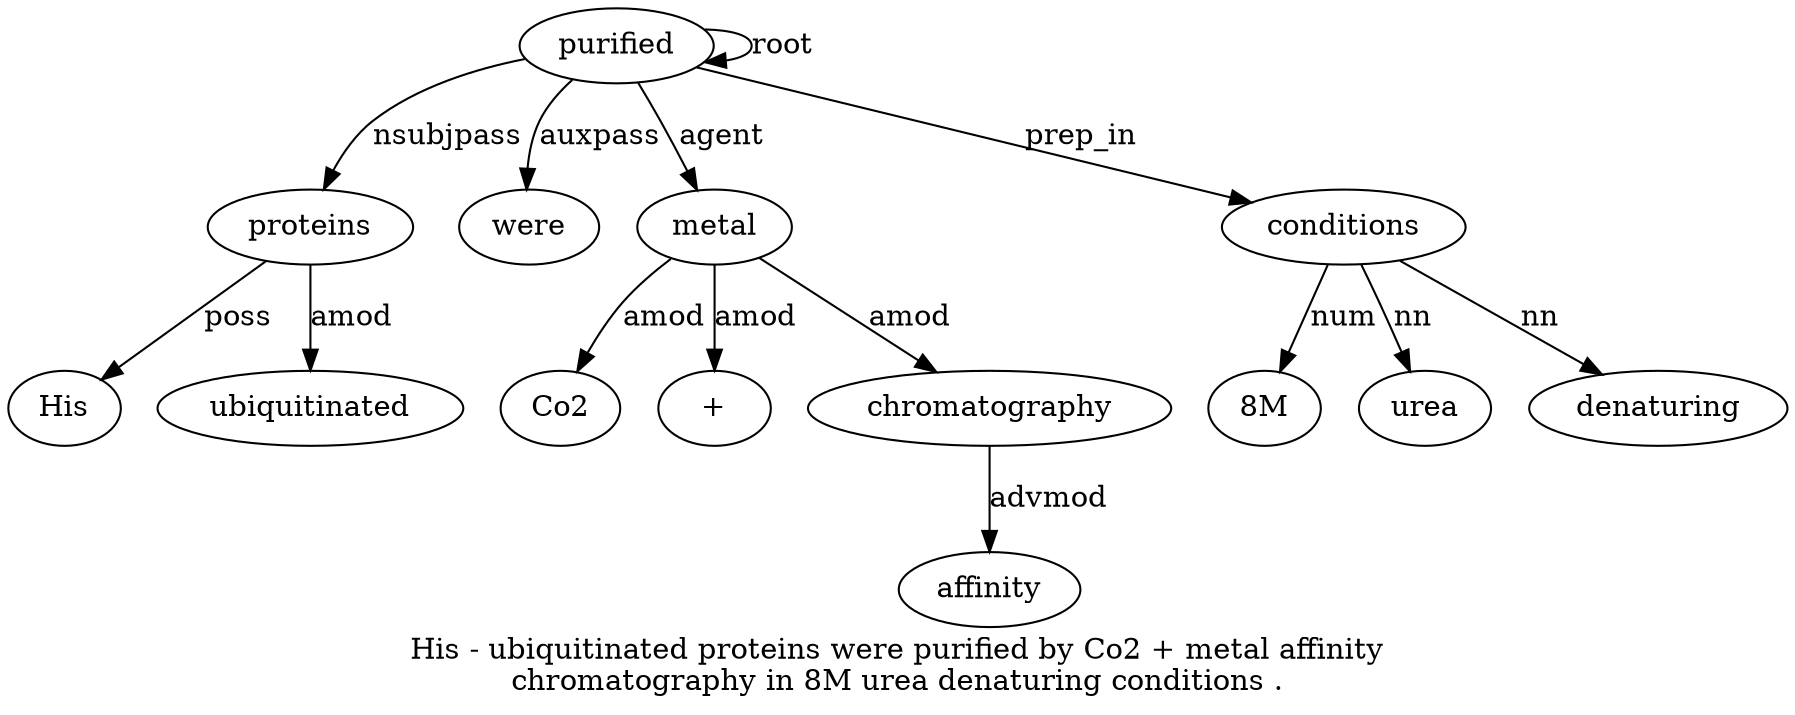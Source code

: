 digraph "His - ubiquitinated proteins were purified by Co2 + metal affinity chromatography in 8M urea denaturing conditions ." {
label="His - ubiquitinated proteins were purified by Co2 + metal affinity
chromatography in 8M urea denaturing conditions .";
proteins4 [style=filled, fillcolor=white, label=proteins];
His1 [style=filled, fillcolor=white, label=His];
proteins4 -> His1  [label=poss];
ubiquitinated3 [style=filled, fillcolor=white, label=ubiquitinated];
proteins4 -> ubiquitinated3  [label=amod];
purified6 [style=filled, fillcolor=white, label=purified];
purified6 -> proteins4  [label=nsubjpass];
were5 [style=filled, fillcolor=white, label=were];
purified6 -> were5  [label=auxpass];
purified6 -> purified6  [label=root];
metal10 [style=filled, fillcolor=white, label=metal];
Co28 [style=filled, fillcolor=white, label=Co2];
metal10 -> Co28  [label=amod];
"+9" [style=filled, fillcolor=white, label="+"];
metal10 -> "+9"  [label=amod];
purified6 -> metal10  [label=agent];
chromatography12 [style=filled, fillcolor=white, label=chromatography];
affinity11 [style=filled, fillcolor=white, label=affinity];
chromatography12 -> affinity11  [label=advmod];
metal10 -> chromatography12  [label=amod];
conditions17 [style=filled, fillcolor=white, label=conditions];
"8M14" [style=filled, fillcolor=white, label="8M"];
conditions17 -> "8M14"  [label=num];
urea15 [style=filled, fillcolor=white, label=urea];
conditions17 -> urea15  [label=nn];
denaturing16 [style=filled, fillcolor=white, label=denaturing];
conditions17 -> denaturing16  [label=nn];
purified6 -> conditions17  [label=prep_in];
}
